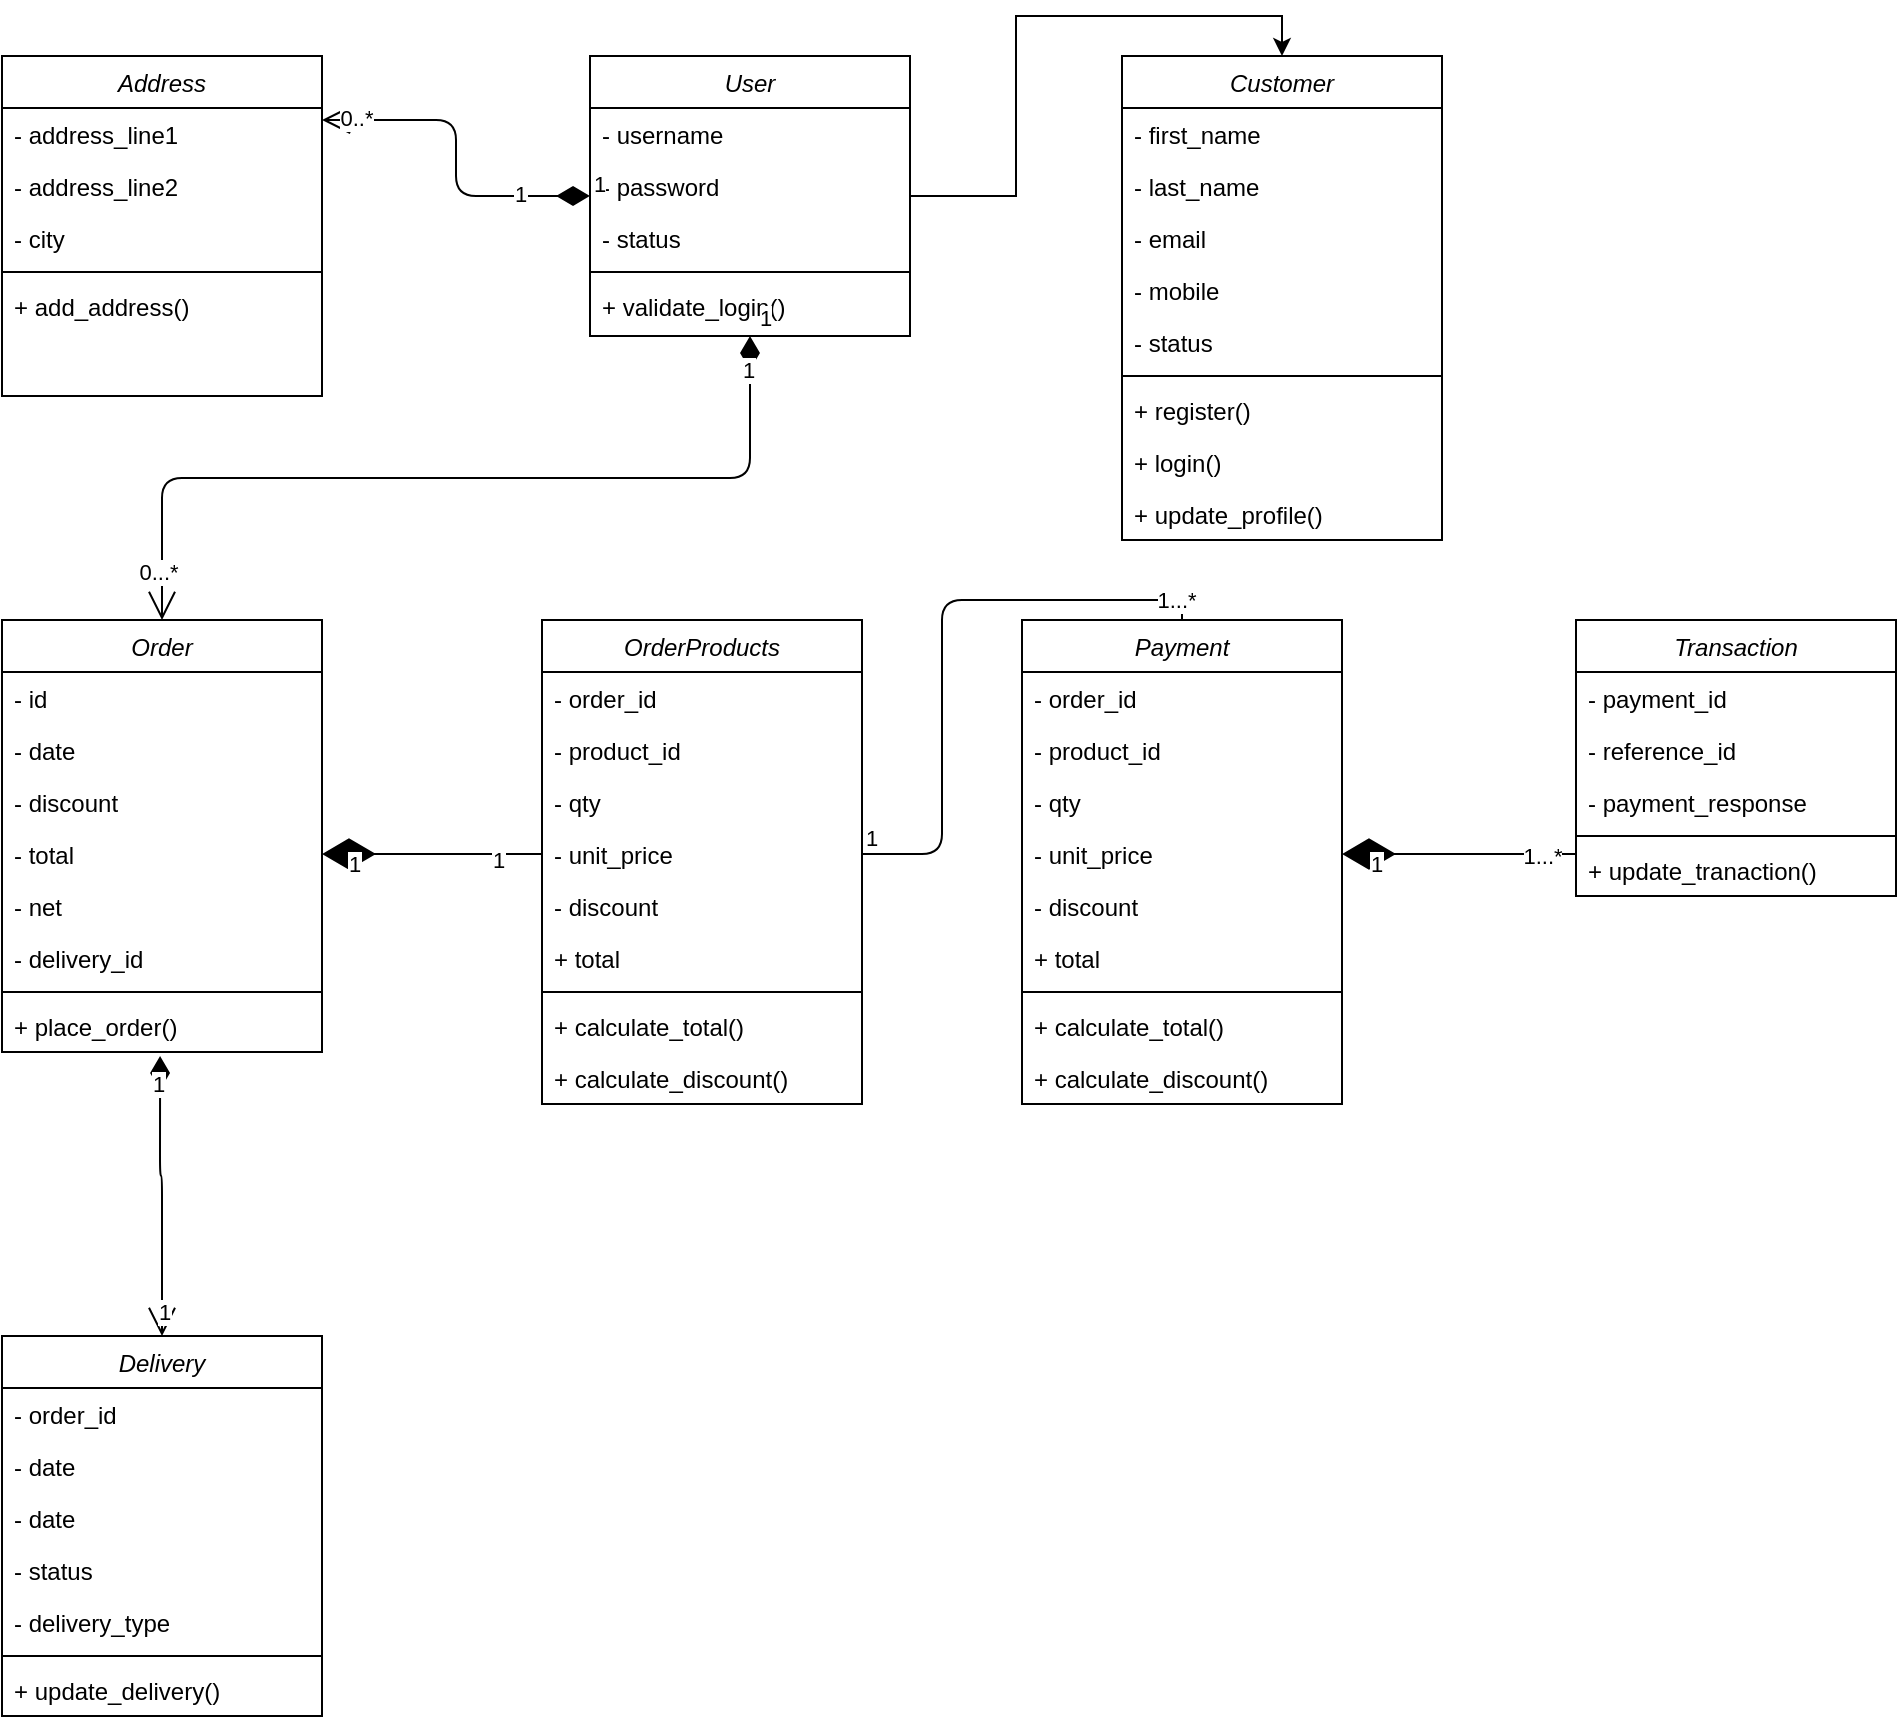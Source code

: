 <mxfile version="14.8.3" type="github">
  <diagram id="C5RBs43oDa-KdzZeNtuy" name="Page-1">
    <mxGraphModel dx="946" dy="535" grid="1" gridSize="10" guides="1" tooltips="1" connect="1" arrows="1" fold="1" page="1" pageScale="1" pageWidth="827" pageHeight="1169" math="0" shadow="0">
      <root>
        <mxCell id="WIyWlLk6GJQsqaUBKTNV-0" />
        <mxCell id="WIyWlLk6GJQsqaUBKTNV-1" parent="WIyWlLk6GJQsqaUBKTNV-0" />
        <mxCell id="zkfFHV4jXpPFQw0GAbJ--0" value="Customer" style="swimlane;fontStyle=2;align=center;verticalAlign=top;childLayout=stackLayout;horizontal=1;startSize=26;horizontalStack=0;resizeParent=1;resizeLast=0;collapsible=1;marginBottom=0;rounded=0;shadow=0;strokeWidth=1;" parent="WIyWlLk6GJQsqaUBKTNV-1" vertex="1">
          <mxGeometry x="600" y="40" width="160" height="242" as="geometry">
            <mxRectangle x="230" y="140" width="160" height="26" as="alternateBounds" />
          </mxGeometry>
        </mxCell>
        <mxCell id="zkfFHV4jXpPFQw0GAbJ--1" value="- first_name" style="text;align=left;verticalAlign=top;spacingLeft=4;spacingRight=4;overflow=hidden;rotatable=0;points=[[0,0.5],[1,0.5]];portConstraint=eastwest;" parent="zkfFHV4jXpPFQw0GAbJ--0" vertex="1">
          <mxGeometry y="26" width="160" height="26" as="geometry" />
        </mxCell>
        <mxCell id="zkfFHV4jXpPFQw0GAbJ--2" value="- last_name" style="text;align=left;verticalAlign=top;spacingLeft=4;spacingRight=4;overflow=hidden;rotatable=0;points=[[0,0.5],[1,0.5]];portConstraint=eastwest;rounded=0;shadow=0;html=0;" parent="zkfFHV4jXpPFQw0GAbJ--0" vertex="1">
          <mxGeometry y="52" width="160" height="26" as="geometry" />
        </mxCell>
        <mxCell id="zkfFHV4jXpPFQw0GAbJ--3" value="- email" style="text;align=left;verticalAlign=top;spacingLeft=4;spacingRight=4;overflow=hidden;rotatable=0;points=[[0,0.5],[1,0.5]];portConstraint=eastwest;rounded=0;shadow=0;html=0;" parent="zkfFHV4jXpPFQw0GAbJ--0" vertex="1">
          <mxGeometry y="78" width="160" height="26" as="geometry" />
        </mxCell>
        <mxCell id="GveiFB2TSvd0suHK-F-r-6" value="- mobile" style="text;align=left;verticalAlign=top;spacingLeft=4;spacingRight=4;overflow=hidden;rotatable=0;points=[[0,0.5],[1,0.5]];portConstraint=eastwest;rounded=0;shadow=0;html=0;" vertex="1" parent="zkfFHV4jXpPFQw0GAbJ--0">
          <mxGeometry y="104" width="160" height="26" as="geometry" />
        </mxCell>
        <mxCell id="GveiFB2TSvd0suHK-F-r-8" value="- status" style="text;align=left;verticalAlign=top;spacingLeft=4;spacingRight=4;overflow=hidden;rotatable=0;points=[[0,0.5],[1,0.5]];portConstraint=eastwest;rounded=0;shadow=0;html=0;" vertex="1" parent="zkfFHV4jXpPFQw0GAbJ--0">
          <mxGeometry y="130" width="160" height="26" as="geometry" />
        </mxCell>
        <mxCell id="zkfFHV4jXpPFQw0GAbJ--4" value="" style="line;html=1;strokeWidth=1;align=left;verticalAlign=middle;spacingTop=-1;spacingLeft=3;spacingRight=3;rotatable=0;labelPosition=right;points=[];portConstraint=eastwest;" parent="zkfFHV4jXpPFQw0GAbJ--0" vertex="1">
          <mxGeometry y="156" width="160" height="8" as="geometry" />
        </mxCell>
        <mxCell id="zkfFHV4jXpPFQw0GAbJ--5" value="+ register()" style="text;align=left;verticalAlign=top;spacingLeft=4;spacingRight=4;overflow=hidden;rotatable=0;points=[[0,0.5],[1,0.5]];portConstraint=eastwest;" parent="zkfFHV4jXpPFQw0GAbJ--0" vertex="1">
          <mxGeometry y="164" width="160" height="26" as="geometry" />
        </mxCell>
        <mxCell id="GveiFB2TSvd0suHK-F-r-28" value="+ login()" style="text;align=left;verticalAlign=top;spacingLeft=4;spacingRight=4;overflow=hidden;rotatable=0;points=[[0,0.5],[1,0.5]];portConstraint=eastwest;" vertex="1" parent="zkfFHV4jXpPFQw0GAbJ--0">
          <mxGeometry y="190" width="160" height="26" as="geometry" />
        </mxCell>
        <mxCell id="GveiFB2TSvd0suHK-F-r-27" value="+ update_profile()" style="text;align=left;verticalAlign=top;spacingLeft=4;spacingRight=4;overflow=hidden;rotatable=0;points=[[0,0.5],[1,0.5]];portConstraint=eastwest;" vertex="1" parent="zkfFHV4jXpPFQw0GAbJ--0">
          <mxGeometry y="216" width="160" height="26" as="geometry" />
        </mxCell>
        <mxCell id="GveiFB2TSvd0suHK-F-r-9" value="Address" style="swimlane;fontStyle=2;align=center;verticalAlign=top;childLayout=stackLayout;horizontal=1;startSize=26;horizontalStack=0;resizeParent=1;resizeLast=0;collapsible=1;marginBottom=0;rounded=0;shadow=0;strokeWidth=1;" vertex="1" parent="WIyWlLk6GJQsqaUBKTNV-1">
          <mxGeometry x="40" y="40" width="160" height="170" as="geometry">
            <mxRectangle x="230" y="140" width="160" height="26" as="alternateBounds" />
          </mxGeometry>
        </mxCell>
        <mxCell id="GveiFB2TSvd0suHK-F-r-11" value="- address_line1" style="text;align=left;verticalAlign=top;spacingLeft=4;spacingRight=4;overflow=hidden;rotatable=0;points=[[0,0.5],[1,0.5]];portConstraint=eastwest;rounded=0;shadow=0;html=0;" vertex="1" parent="GveiFB2TSvd0suHK-F-r-9">
          <mxGeometry y="26" width="160" height="26" as="geometry" />
        </mxCell>
        <mxCell id="GveiFB2TSvd0suHK-F-r-12" value="- address_line2" style="text;align=left;verticalAlign=top;spacingLeft=4;spacingRight=4;overflow=hidden;rotatable=0;points=[[0,0.5],[1,0.5]];portConstraint=eastwest;rounded=0;shadow=0;html=0;" vertex="1" parent="GveiFB2TSvd0suHK-F-r-9">
          <mxGeometry y="52" width="160" height="26" as="geometry" />
        </mxCell>
        <mxCell id="GveiFB2TSvd0suHK-F-r-13" value="- city" style="text;align=left;verticalAlign=top;spacingLeft=4;spacingRight=4;overflow=hidden;rotatable=0;points=[[0,0.5],[1,0.5]];portConstraint=eastwest;rounded=0;shadow=0;html=0;" vertex="1" parent="GveiFB2TSvd0suHK-F-r-9">
          <mxGeometry y="78" width="160" height="26" as="geometry" />
        </mxCell>
        <mxCell id="GveiFB2TSvd0suHK-F-r-16" value="" style="line;html=1;strokeWidth=1;align=left;verticalAlign=middle;spacingTop=-1;spacingLeft=3;spacingRight=3;rotatable=0;labelPosition=right;points=[];portConstraint=eastwest;" vertex="1" parent="GveiFB2TSvd0suHK-F-r-9">
          <mxGeometry y="104" width="160" height="8" as="geometry" />
        </mxCell>
        <mxCell id="GveiFB2TSvd0suHK-F-r-17" value="+ add_address()" style="text;align=left;verticalAlign=top;spacingLeft=4;spacingRight=4;overflow=hidden;rotatable=0;points=[[0,0.5],[1,0.5]];portConstraint=eastwest;" vertex="1" parent="GveiFB2TSvd0suHK-F-r-9">
          <mxGeometry y="112" width="160" height="26" as="geometry" />
        </mxCell>
        <mxCell id="GveiFB2TSvd0suHK-F-r-29" style="edgeStyle=orthogonalEdgeStyle;rounded=0;orthogonalLoop=1;jettySize=auto;html=1;entryX=0.5;entryY=0;entryDx=0;entryDy=0;" edge="1" parent="WIyWlLk6GJQsqaUBKTNV-1" source="GveiFB2TSvd0suHK-F-r-18" target="zkfFHV4jXpPFQw0GAbJ--0">
          <mxGeometry relative="1" as="geometry" />
        </mxCell>
        <mxCell id="GveiFB2TSvd0suHK-F-r-18" value="User" style="swimlane;fontStyle=2;align=center;verticalAlign=top;childLayout=stackLayout;horizontal=1;startSize=26;horizontalStack=0;resizeParent=1;resizeLast=0;collapsible=1;marginBottom=0;rounded=0;shadow=0;strokeWidth=1;" vertex="1" parent="WIyWlLk6GJQsqaUBKTNV-1">
          <mxGeometry x="334" y="40" width="160" height="140" as="geometry">
            <mxRectangle x="230" y="140" width="160" height="26" as="alternateBounds" />
          </mxGeometry>
        </mxCell>
        <mxCell id="GveiFB2TSvd0suHK-F-r-19" value="- username" style="text;align=left;verticalAlign=top;spacingLeft=4;spacingRight=4;overflow=hidden;rotatable=0;points=[[0,0.5],[1,0.5]];portConstraint=eastwest;" vertex="1" parent="GveiFB2TSvd0suHK-F-r-18">
          <mxGeometry y="26" width="160" height="26" as="geometry" />
        </mxCell>
        <mxCell id="GveiFB2TSvd0suHK-F-r-20" value="- password" style="text;align=left;verticalAlign=top;spacingLeft=4;spacingRight=4;overflow=hidden;rotatable=0;points=[[0,0.5],[1,0.5]];portConstraint=eastwest;rounded=0;shadow=0;html=0;" vertex="1" parent="GveiFB2TSvd0suHK-F-r-18">
          <mxGeometry y="52" width="160" height="26" as="geometry" />
        </mxCell>
        <mxCell id="GveiFB2TSvd0suHK-F-r-21" value="- status" style="text;align=left;verticalAlign=top;spacingLeft=4;spacingRight=4;overflow=hidden;rotatable=0;points=[[0,0.5],[1,0.5]];portConstraint=eastwest;rounded=0;shadow=0;html=0;" vertex="1" parent="GveiFB2TSvd0suHK-F-r-18">
          <mxGeometry y="78" width="160" height="26" as="geometry" />
        </mxCell>
        <mxCell id="GveiFB2TSvd0suHK-F-r-25" value="" style="line;html=1;strokeWidth=1;align=left;verticalAlign=middle;spacingTop=-1;spacingLeft=3;spacingRight=3;rotatable=0;labelPosition=right;points=[];portConstraint=eastwest;" vertex="1" parent="GveiFB2TSvd0suHK-F-r-18">
          <mxGeometry y="104" width="160" height="8" as="geometry" />
        </mxCell>
        <mxCell id="GveiFB2TSvd0suHK-F-r-26" value="+ validate_login()" style="text;align=left;verticalAlign=top;spacingLeft=4;spacingRight=4;overflow=hidden;rotatable=0;points=[[0,0.5],[1,0.5]];portConstraint=eastwest;" vertex="1" parent="GveiFB2TSvd0suHK-F-r-18">
          <mxGeometry y="112" width="160" height="26" as="geometry" />
        </mxCell>
        <mxCell id="GveiFB2TSvd0suHK-F-r-41" value="1" style="endArrow=open;html=1;endSize=12;startArrow=diamondThin;startSize=14;startFill=1;edgeStyle=orthogonalEdgeStyle;align=left;verticalAlign=bottom;entryX=1;entryY=0.231;entryDx=0;entryDy=0;entryPerimeter=0;" edge="1" parent="WIyWlLk6GJQsqaUBKTNV-1" source="GveiFB2TSvd0suHK-F-r-18" target="GveiFB2TSvd0suHK-F-r-11">
          <mxGeometry x="-1" y="3" relative="1" as="geometry">
            <mxPoint x="100" y="350" as="sourcePoint" />
            <mxPoint x="260" y="350" as="targetPoint" />
          </mxGeometry>
        </mxCell>
        <mxCell id="GveiFB2TSvd0suHK-F-r-42" value="1" style="edgeLabel;html=1;align=center;verticalAlign=middle;resizable=0;points=[];" vertex="1" connectable="0" parent="GveiFB2TSvd0suHK-F-r-41">
          <mxGeometry x="-0.593" y="-1" relative="1" as="geometry">
            <mxPoint as="offset" />
          </mxGeometry>
        </mxCell>
        <mxCell id="GveiFB2TSvd0suHK-F-r-43" value="0..*" style="edgeLabel;html=1;align=center;verticalAlign=middle;resizable=0;points=[];" vertex="1" connectable="0" parent="GveiFB2TSvd0suHK-F-r-41">
          <mxGeometry x="0.802" y="-1" relative="1" as="geometry">
            <mxPoint as="offset" />
          </mxGeometry>
        </mxCell>
        <mxCell id="GveiFB2TSvd0suHK-F-r-44" value="Order" style="swimlane;fontStyle=2;align=center;verticalAlign=top;childLayout=stackLayout;horizontal=1;startSize=26;horizontalStack=0;resizeParent=1;resizeLast=0;collapsible=1;marginBottom=0;rounded=0;shadow=0;strokeWidth=1;" vertex="1" parent="WIyWlLk6GJQsqaUBKTNV-1">
          <mxGeometry x="40" y="322" width="160" height="216" as="geometry">
            <mxRectangle x="230" y="140" width="160" height="26" as="alternateBounds" />
          </mxGeometry>
        </mxCell>
        <mxCell id="GveiFB2TSvd0suHK-F-r-45" value="- id" style="text;align=left;verticalAlign=top;spacingLeft=4;spacingRight=4;overflow=hidden;rotatable=0;points=[[0,0.5],[1,0.5]];portConstraint=eastwest;" vertex="1" parent="GveiFB2TSvd0suHK-F-r-44">
          <mxGeometry y="26" width="160" height="26" as="geometry" />
        </mxCell>
        <mxCell id="GveiFB2TSvd0suHK-F-r-46" value="- date" style="text;align=left;verticalAlign=top;spacingLeft=4;spacingRight=4;overflow=hidden;rotatable=0;points=[[0,0.5],[1,0.5]];portConstraint=eastwest;rounded=0;shadow=0;html=0;" vertex="1" parent="GveiFB2TSvd0suHK-F-r-44">
          <mxGeometry y="52" width="160" height="26" as="geometry" />
        </mxCell>
        <mxCell id="GveiFB2TSvd0suHK-F-r-47" value="- discount" style="text;align=left;verticalAlign=top;spacingLeft=4;spacingRight=4;overflow=hidden;rotatable=0;points=[[0,0.5],[1,0.5]];portConstraint=eastwest;rounded=0;shadow=0;html=0;" vertex="1" parent="GveiFB2TSvd0suHK-F-r-44">
          <mxGeometry y="78" width="160" height="26" as="geometry" />
        </mxCell>
        <mxCell id="GveiFB2TSvd0suHK-F-r-48" value="- total" style="text;align=left;verticalAlign=top;spacingLeft=4;spacingRight=4;overflow=hidden;rotatable=0;points=[[0,0.5],[1,0.5]];portConstraint=eastwest;rounded=0;shadow=0;html=0;" vertex="1" parent="GveiFB2TSvd0suHK-F-r-44">
          <mxGeometry y="104" width="160" height="26" as="geometry" />
        </mxCell>
        <mxCell id="GveiFB2TSvd0suHK-F-r-79" value="- net" style="text;align=left;verticalAlign=top;spacingLeft=4;spacingRight=4;overflow=hidden;rotatable=0;points=[[0,0.5],[1,0.5]];portConstraint=eastwest;rounded=0;shadow=0;html=0;" vertex="1" parent="GveiFB2TSvd0suHK-F-r-44">
          <mxGeometry y="130" width="160" height="26" as="geometry" />
        </mxCell>
        <mxCell id="GveiFB2TSvd0suHK-F-r-49" value="- delivery_id" style="text;align=left;verticalAlign=top;spacingLeft=4;spacingRight=4;overflow=hidden;rotatable=0;points=[[0,0.5],[1,0.5]];portConstraint=eastwest;rounded=0;shadow=0;html=0;" vertex="1" parent="GveiFB2TSvd0suHK-F-r-44">
          <mxGeometry y="156" width="160" height="26" as="geometry" />
        </mxCell>
        <mxCell id="GveiFB2TSvd0suHK-F-r-50" value="" style="line;html=1;strokeWidth=1;align=left;verticalAlign=middle;spacingTop=-1;spacingLeft=3;spacingRight=3;rotatable=0;labelPosition=right;points=[];portConstraint=eastwest;" vertex="1" parent="GveiFB2TSvd0suHK-F-r-44">
          <mxGeometry y="182" width="160" height="8" as="geometry" />
        </mxCell>
        <mxCell id="GveiFB2TSvd0suHK-F-r-51" value="+ place_order()" style="text;align=left;verticalAlign=top;spacingLeft=4;spacingRight=4;overflow=hidden;rotatable=0;points=[[0,0.5],[1,0.5]];portConstraint=eastwest;" vertex="1" parent="GveiFB2TSvd0suHK-F-r-44">
          <mxGeometry y="190" width="160" height="26" as="geometry" />
        </mxCell>
        <mxCell id="GveiFB2TSvd0suHK-F-r-54" value="1" style="endArrow=open;html=1;endSize=12;startArrow=diamondThin;startSize=14;startFill=1;edgeStyle=orthogonalEdgeStyle;align=left;verticalAlign=bottom;exitX=0.5;exitY=1;exitDx=0;exitDy=0;entryX=0.5;entryY=0;entryDx=0;entryDy=0;" edge="1" parent="WIyWlLk6GJQsqaUBKTNV-1" source="GveiFB2TSvd0suHK-F-r-18" target="GveiFB2TSvd0suHK-F-r-44">
          <mxGeometry x="-1" y="3" relative="1" as="geometry">
            <mxPoint x="300" y="240" as="sourcePoint" />
            <mxPoint x="410" y="180" as="targetPoint" />
          </mxGeometry>
        </mxCell>
        <mxCell id="GveiFB2TSvd0suHK-F-r-55" value="0...*" style="edgeLabel;html=1;align=center;verticalAlign=middle;resizable=0;points=[];" vertex="1" connectable="0" parent="GveiFB2TSvd0suHK-F-r-54">
          <mxGeometry x="0.889" y="-2" relative="1" as="geometry">
            <mxPoint as="offset" />
          </mxGeometry>
        </mxCell>
        <mxCell id="GveiFB2TSvd0suHK-F-r-56" value="1" style="edgeLabel;html=1;align=center;verticalAlign=middle;resizable=0;points=[];" vertex="1" connectable="0" parent="GveiFB2TSvd0suHK-F-r-54">
          <mxGeometry x="-0.924" y="-1" relative="1" as="geometry">
            <mxPoint as="offset" />
          </mxGeometry>
        </mxCell>
        <mxCell id="GveiFB2TSvd0suHK-F-r-57" value="Delivery" style="swimlane;fontStyle=2;align=center;verticalAlign=top;childLayout=stackLayout;horizontal=1;startSize=26;horizontalStack=0;resizeParent=1;resizeLast=0;collapsible=1;marginBottom=0;rounded=0;shadow=0;strokeWidth=1;" vertex="1" parent="WIyWlLk6GJQsqaUBKTNV-1">
          <mxGeometry x="40" y="680" width="160" height="190" as="geometry">
            <mxRectangle x="230" y="140" width="160" height="26" as="alternateBounds" />
          </mxGeometry>
        </mxCell>
        <mxCell id="GveiFB2TSvd0suHK-F-r-58" value="- order_id" style="text;align=left;verticalAlign=top;spacingLeft=4;spacingRight=4;overflow=hidden;rotatable=0;points=[[0,0.5],[1,0.5]];portConstraint=eastwest;" vertex="1" parent="GveiFB2TSvd0suHK-F-r-57">
          <mxGeometry y="26" width="160" height="26" as="geometry" />
        </mxCell>
        <mxCell id="GveiFB2TSvd0suHK-F-r-70" value="- date" style="text;align=left;verticalAlign=top;spacingLeft=4;spacingRight=4;overflow=hidden;rotatable=0;points=[[0,0.5],[1,0.5]];portConstraint=eastwest;rounded=0;shadow=0;html=0;" vertex="1" parent="GveiFB2TSvd0suHK-F-r-57">
          <mxGeometry y="52" width="160" height="26" as="geometry" />
        </mxCell>
        <mxCell id="GveiFB2TSvd0suHK-F-r-59" value="- date" style="text;align=left;verticalAlign=top;spacingLeft=4;spacingRight=4;overflow=hidden;rotatable=0;points=[[0,0.5],[1,0.5]];portConstraint=eastwest;rounded=0;shadow=0;html=0;" vertex="1" parent="GveiFB2TSvd0suHK-F-r-57">
          <mxGeometry y="78" width="160" height="26" as="geometry" />
        </mxCell>
        <mxCell id="GveiFB2TSvd0suHK-F-r-60" value="- status" style="text;align=left;verticalAlign=top;spacingLeft=4;spacingRight=4;overflow=hidden;rotatable=0;points=[[0,0.5],[1,0.5]];portConstraint=eastwest;rounded=0;shadow=0;html=0;" vertex="1" parent="GveiFB2TSvd0suHK-F-r-57">
          <mxGeometry y="104" width="160" height="26" as="geometry" />
        </mxCell>
        <mxCell id="GveiFB2TSvd0suHK-F-r-61" value="- delivery_type" style="text;align=left;verticalAlign=top;spacingLeft=4;spacingRight=4;overflow=hidden;rotatable=0;points=[[0,0.5],[1,0.5]];portConstraint=eastwest;rounded=0;shadow=0;html=0;" vertex="1" parent="GveiFB2TSvd0suHK-F-r-57">
          <mxGeometry y="130" width="160" height="26" as="geometry" />
        </mxCell>
        <mxCell id="GveiFB2TSvd0suHK-F-r-63" value="" style="line;html=1;strokeWidth=1;align=left;verticalAlign=middle;spacingTop=-1;spacingLeft=3;spacingRight=3;rotatable=0;labelPosition=right;points=[];portConstraint=eastwest;" vertex="1" parent="GveiFB2TSvd0suHK-F-r-57">
          <mxGeometry y="156" width="160" height="8" as="geometry" />
        </mxCell>
        <mxCell id="GveiFB2TSvd0suHK-F-r-64" value="+ update_delivery()" style="text;align=left;verticalAlign=top;spacingLeft=4;spacingRight=4;overflow=hidden;rotatable=0;points=[[0,0.5],[1,0.5]];portConstraint=eastwest;" vertex="1" parent="GveiFB2TSvd0suHK-F-r-57">
          <mxGeometry y="164" width="160" height="26" as="geometry" />
        </mxCell>
        <mxCell id="GveiFB2TSvd0suHK-F-r-67" value="" style="endArrow=open;html=1;endSize=12;startArrow=diamondThin;startSize=14;startFill=1;edgeStyle=orthogonalEdgeStyle;align=left;verticalAlign=bottom;exitX=0.494;exitY=1.077;exitDx=0;exitDy=0;exitPerimeter=0;entryX=0.5;entryY=0;entryDx=0;entryDy=0;" edge="1" parent="WIyWlLk6GJQsqaUBKTNV-1" source="GveiFB2TSvd0suHK-F-r-51" target="GveiFB2TSvd0suHK-F-r-57">
          <mxGeometry x="-1" y="3" relative="1" as="geometry">
            <mxPoint x="110" y="550" as="sourcePoint" />
            <mxPoint x="200" y="651" as="targetPoint" />
            <Array as="points">
              <mxPoint x="119" y="600" />
              <mxPoint x="120" y="600" />
            </Array>
          </mxGeometry>
        </mxCell>
        <mxCell id="GveiFB2TSvd0suHK-F-r-68" value="1" style="edgeLabel;html=1;align=center;verticalAlign=middle;resizable=0;points=[];" vertex="1" connectable="0" parent="GveiFB2TSvd0suHK-F-r-67">
          <mxGeometry x="0.829" y="1" relative="1" as="geometry">
            <mxPoint as="offset" />
          </mxGeometry>
        </mxCell>
        <mxCell id="GveiFB2TSvd0suHK-F-r-69" value="1" style="edgeLabel;html=1;align=center;verticalAlign=middle;resizable=0;points=[];" vertex="1" connectable="0" parent="GveiFB2TSvd0suHK-F-r-67">
          <mxGeometry x="-0.802" y="-1" relative="1" as="geometry">
            <mxPoint as="offset" />
          </mxGeometry>
        </mxCell>
        <mxCell id="GveiFB2TSvd0suHK-F-r-71" value="OrderProducts" style="swimlane;fontStyle=2;align=center;verticalAlign=top;childLayout=stackLayout;horizontal=1;startSize=26;horizontalStack=0;resizeParent=1;resizeLast=0;collapsible=1;marginBottom=0;rounded=0;shadow=0;strokeWidth=1;" vertex="1" parent="WIyWlLk6GJQsqaUBKTNV-1">
          <mxGeometry x="310" y="322" width="160" height="242" as="geometry">
            <mxRectangle x="230" y="140" width="160" height="26" as="alternateBounds" />
          </mxGeometry>
        </mxCell>
        <mxCell id="GveiFB2TSvd0suHK-F-r-72" value="- order_id" style="text;align=left;verticalAlign=top;spacingLeft=4;spacingRight=4;overflow=hidden;rotatable=0;points=[[0,0.5],[1,0.5]];portConstraint=eastwest;" vertex="1" parent="GveiFB2TSvd0suHK-F-r-71">
          <mxGeometry y="26" width="160" height="26" as="geometry" />
        </mxCell>
        <mxCell id="GveiFB2TSvd0suHK-F-r-73" value="- product_id" style="text;align=left;verticalAlign=top;spacingLeft=4;spacingRight=4;overflow=hidden;rotatable=0;points=[[0,0.5],[1,0.5]];portConstraint=eastwest;rounded=0;shadow=0;html=0;" vertex="1" parent="GveiFB2TSvd0suHK-F-r-71">
          <mxGeometry y="52" width="160" height="26" as="geometry" />
        </mxCell>
        <mxCell id="GveiFB2TSvd0suHK-F-r-74" value="- qty" style="text;align=left;verticalAlign=top;spacingLeft=4;spacingRight=4;overflow=hidden;rotatable=0;points=[[0,0.5],[1,0.5]];portConstraint=eastwest;rounded=0;shadow=0;html=0;" vertex="1" parent="GveiFB2TSvd0suHK-F-r-71">
          <mxGeometry y="78" width="160" height="26" as="geometry" />
        </mxCell>
        <mxCell id="GveiFB2TSvd0suHK-F-r-75" value="- unit_price" style="text;align=left;verticalAlign=top;spacingLeft=4;spacingRight=4;overflow=hidden;rotatable=0;points=[[0,0.5],[1,0.5]];portConstraint=eastwest;rounded=0;shadow=0;html=0;" vertex="1" parent="GveiFB2TSvd0suHK-F-r-71">
          <mxGeometry y="104" width="160" height="26" as="geometry" />
        </mxCell>
        <mxCell id="GveiFB2TSvd0suHK-F-r-76" value="- discount" style="text;align=left;verticalAlign=top;spacingLeft=4;spacingRight=4;overflow=hidden;rotatable=0;points=[[0,0.5],[1,0.5]];portConstraint=eastwest;rounded=0;shadow=0;html=0;" vertex="1" parent="GveiFB2TSvd0suHK-F-r-71">
          <mxGeometry y="130" width="160" height="26" as="geometry" />
        </mxCell>
        <mxCell id="GveiFB2TSvd0suHK-F-r-81" value="+ total" style="text;align=left;verticalAlign=top;spacingLeft=4;spacingRight=4;overflow=hidden;rotatable=0;points=[[0,0.5],[1,0.5]];portConstraint=eastwest;" vertex="1" parent="GveiFB2TSvd0suHK-F-r-71">
          <mxGeometry y="156" width="160" height="26" as="geometry" />
        </mxCell>
        <mxCell id="GveiFB2TSvd0suHK-F-r-77" value="" style="line;html=1;strokeWidth=1;align=left;verticalAlign=middle;spacingTop=-1;spacingLeft=3;spacingRight=3;rotatable=0;labelPosition=right;points=[];portConstraint=eastwest;" vertex="1" parent="GveiFB2TSvd0suHK-F-r-71">
          <mxGeometry y="182" width="160" height="8" as="geometry" />
        </mxCell>
        <mxCell id="GveiFB2TSvd0suHK-F-r-80" value="+ calculate_total()" style="text;align=left;verticalAlign=top;spacingLeft=4;spacingRight=4;overflow=hidden;rotatable=0;points=[[0,0.5],[1,0.5]];portConstraint=eastwest;" vertex="1" parent="GveiFB2TSvd0suHK-F-r-71">
          <mxGeometry y="190" width="160" height="26" as="geometry" />
        </mxCell>
        <mxCell id="GveiFB2TSvd0suHK-F-r-78" value="+ calculate_discount()" style="text;align=left;verticalAlign=top;spacingLeft=4;spacingRight=4;overflow=hidden;rotatable=0;points=[[0,0.5],[1,0.5]];portConstraint=eastwest;" vertex="1" parent="GveiFB2TSvd0suHK-F-r-71">
          <mxGeometry y="216" width="160" height="26" as="geometry" />
        </mxCell>
        <mxCell id="GveiFB2TSvd0suHK-F-r-82" value="" style="endArrow=diamondThin;endFill=1;endSize=24;html=1;entryX=1;entryY=0.5;entryDx=0;entryDy=0;exitX=0;exitY=0.5;exitDx=0;exitDy=0;" edge="1" parent="WIyWlLk6GJQsqaUBKTNV-1" source="GveiFB2TSvd0suHK-F-r-75" target="GveiFB2TSvd0suHK-F-r-48">
          <mxGeometry width="160" relative="1" as="geometry">
            <mxPoint x="160" y="620" as="sourcePoint" />
            <mxPoint x="320" y="620" as="targetPoint" />
          </mxGeometry>
        </mxCell>
        <mxCell id="GveiFB2TSvd0suHK-F-r-83" value="1" style="edgeLabel;html=1;align=center;verticalAlign=middle;resizable=0;points=[];" vertex="1" connectable="0" parent="GveiFB2TSvd0suHK-F-r-82">
          <mxGeometry x="0.709" y="5" relative="1" as="geometry">
            <mxPoint as="offset" />
          </mxGeometry>
        </mxCell>
        <mxCell id="GveiFB2TSvd0suHK-F-r-84" value="1" style="edgeLabel;html=1;align=center;verticalAlign=middle;resizable=0;points=[];" vertex="1" connectable="0" parent="GveiFB2TSvd0suHK-F-r-82">
          <mxGeometry x="-0.6" y="3" relative="1" as="geometry">
            <mxPoint as="offset" />
          </mxGeometry>
        </mxCell>
        <mxCell id="GveiFB2TSvd0suHK-F-r-85" value="Payment" style="swimlane;fontStyle=2;align=center;verticalAlign=top;childLayout=stackLayout;horizontal=1;startSize=26;horizontalStack=0;resizeParent=1;resizeLast=0;collapsible=1;marginBottom=0;rounded=0;shadow=0;strokeWidth=1;" vertex="1" parent="WIyWlLk6GJQsqaUBKTNV-1">
          <mxGeometry x="550" y="322" width="160" height="242" as="geometry">
            <mxRectangle x="230" y="140" width="160" height="26" as="alternateBounds" />
          </mxGeometry>
        </mxCell>
        <mxCell id="GveiFB2TSvd0suHK-F-r-86" value="- order_id" style="text;align=left;verticalAlign=top;spacingLeft=4;spacingRight=4;overflow=hidden;rotatable=0;points=[[0,0.5],[1,0.5]];portConstraint=eastwest;" vertex="1" parent="GveiFB2TSvd0suHK-F-r-85">
          <mxGeometry y="26" width="160" height="26" as="geometry" />
        </mxCell>
        <mxCell id="GveiFB2TSvd0suHK-F-r-87" value="- product_id" style="text;align=left;verticalAlign=top;spacingLeft=4;spacingRight=4;overflow=hidden;rotatable=0;points=[[0,0.5],[1,0.5]];portConstraint=eastwest;rounded=0;shadow=0;html=0;" vertex="1" parent="GveiFB2TSvd0suHK-F-r-85">
          <mxGeometry y="52" width="160" height="26" as="geometry" />
        </mxCell>
        <mxCell id="GveiFB2TSvd0suHK-F-r-88" value="- qty" style="text;align=left;verticalAlign=top;spacingLeft=4;spacingRight=4;overflow=hidden;rotatable=0;points=[[0,0.5],[1,0.5]];portConstraint=eastwest;rounded=0;shadow=0;html=0;" vertex="1" parent="GveiFB2TSvd0suHK-F-r-85">
          <mxGeometry y="78" width="160" height="26" as="geometry" />
        </mxCell>
        <mxCell id="GveiFB2TSvd0suHK-F-r-89" value="- unit_price" style="text;align=left;verticalAlign=top;spacingLeft=4;spacingRight=4;overflow=hidden;rotatable=0;points=[[0,0.5],[1,0.5]];portConstraint=eastwest;rounded=0;shadow=0;html=0;" vertex="1" parent="GveiFB2TSvd0suHK-F-r-85">
          <mxGeometry y="104" width="160" height="26" as="geometry" />
        </mxCell>
        <mxCell id="GveiFB2TSvd0suHK-F-r-90" value="- discount" style="text;align=left;verticalAlign=top;spacingLeft=4;spacingRight=4;overflow=hidden;rotatable=0;points=[[0,0.5],[1,0.5]];portConstraint=eastwest;rounded=0;shadow=0;html=0;" vertex="1" parent="GveiFB2TSvd0suHK-F-r-85">
          <mxGeometry y="130" width="160" height="26" as="geometry" />
        </mxCell>
        <mxCell id="GveiFB2TSvd0suHK-F-r-91" value="+ total" style="text;align=left;verticalAlign=top;spacingLeft=4;spacingRight=4;overflow=hidden;rotatable=0;points=[[0,0.5],[1,0.5]];portConstraint=eastwest;" vertex="1" parent="GveiFB2TSvd0suHK-F-r-85">
          <mxGeometry y="156" width="160" height="26" as="geometry" />
        </mxCell>
        <mxCell id="GveiFB2TSvd0suHK-F-r-92" value="" style="line;html=1;strokeWidth=1;align=left;verticalAlign=middle;spacingTop=-1;spacingLeft=3;spacingRight=3;rotatable=0;labelPosition=right;points=[];portConstraint=eastwest;" vertex="1" parent="GveiFB2TSvd0suHK-F-r-85">
          <mxGeometry y="182" width="160" height="8" as="geometry" />
        </mxCell>
        <mxCell id="GveiFB2TSvd0suHK-F-r-93" value="+ calculate_total()" style="text;align=left;verticalAlign=top;spacingLeft=4;spacingRight=4;overflow=hidden;rotatable=0;points=[[0,0.5],[1,0.5]];portConstraint=eastwest;" vertex="1" parent="GveiFB2TSvd0suHK-F-r-85">
          <mxGeometry y="190" width="160" height="26" as="geometry" />
        </mxCell>
        <mxCell id="GveiFB2TSvd0suHK-F-r-94" value="+ calculate_discount()" style="text;align=left;verticalAlign=top;spacingLeft=4;spacingRight=4;overflow=hidden;rotatable=0;points=[[0,0.5],[1,0.5]];portConstraint=eastwest;" vertex="1" parent="GveiFB2TSvd0suHK-F-r-85">
          <mxGeometry y="216" width="160" height="26" as="geometry" />
        </mxCell>
        <mxCell id="GveiFB2TSvd0suHK-F-r-95" value="Transaction" style="swimlane;fontStyle=2;align=center;verticalAlign=top;childLayout=stackLayout;horizontal=1;startSize=26;horizontalStack=0;resizeParent=1;resizeLast=0;collapsible=1;marginBottom=0;rounded=0;shadow=0;strokeWidth=1;" vertex="1" parent="WIyWlLk6GJQsqaUBKTNV-1">
          <mxGeometry x="827" y="322" width="160" height="138" as="geometry">
            <mxRectangle x="230" y="140" width="160" height="26" as="alternateBounds" />
          </mxGeometry>
        </mxCell>
        <mxCell id="GveiFB2TSvd0suHK-F-r-96" value="- payment_id" style="text;align=left;verticalAlign=top;spacingLeft=4;spacingRight=4;overflow=hidden;rotatable=0;points=[[0,0.5],[1,0.5]];portConstraint=eastwest;" vertex="1" parent="GveiFB2TSvd0suHK-F-r-95">
          <mxGeometry y="26" width="160" height="26" as="geometry" />
        </mxCell>
        <mxCell id="GveiFB2TSvd0suHK-F-r-97" value="- reference_id" style="text;align=left;verticalAlign=top;spacingLeft=4;spacingRight=4;overflow=hidden;rotatable=0;points=[[0,0.5],[1,0.5]];portConstraint=eastwest;rounded=0;shadow=0;html=0;" vertex="1" parent="GveiFB2TSvd0suHK-F-r-95">
          <mxGeometry y="52" width="160" height="26" as="geometry" />
        </mxCell>
        <mxCell id="GveiFB2TSvd0suHK-F-r-98" value="- payment_response" style="text;align=left;verticalAlign=top;spacingLeft=4;spacingRight=4;overflow=hidden;rotatable=0;points=[[0,0.5],[1,0.5]];portConstraint=eastwest;rounded=0;shadow=0;html=0;" vertex="1" parent="GveiFB2TSvd0suHK-F-r-95">
          <mxGeometry y="78" width="160" height="26" as="geometry" />
        </mxCell>
        <mxCell id="GveiFB2TSvd0suHK-F-r-102" value="" style="line;html=1;strokeWidth=1;align=left;verticalAlign=middle;spacingTop=-1;spacingLeft=3;spacingRight=3;rotatable=0;labelPosition=right;points=[];portConstraint=eastwest;" vertex="1" parent="GveiFB2TSvd0suHK-F-r-95">
          <mxGeometry y="104" width="160" height="8" as="geometry" />
        </mxCell>
        <mxCell id="GveiFB2TSvd0suHK-F-r-103" value="+ update_tranaction()" style="text;align=left;verticalAlign=top;spacingLeft=4;spacingRight=4;overflow=hidden;rotatable=0;points=[[0,0.5],[1,0.5]];portConstraint=eastwest;" vertex="1" parent="GveiFB2TSvd0suHK-F-r-95">
          <mxGeometry y="112" width="160" height="26" as="geometry" />
        </mxCell>
        <mxCell id="GveiFB2TSvd0suHK-F-r-106" value="" style="endArrow=none;html=1;edgeStyle=orthogonalEdgeStyle;exitX=1;exitY=0.5;exitDx=0;exitDy=0;entryX=0.5;entryY=0;entryDx=0;entryDy=0;" edge="1" parent="WIyWlLk6GJQsqaUBKTNV-1" source="GveiFB2TSvd0suHK-F-r-75" target="GveiFB2TSvd0suHK-F-r-85">
          <mxGeometry relative="1" as="geometry">
            <mxPoint x="490" y="460" as="sourcePoint" />
            <mxPoint x="630" y="439" as="targetPoint" />
          </mxGeometry>
        </mxCell>
        <mxCell id="GveiFB2TSvd0suHK-F-r-107" value="1" style="edgeLabel;resizable=0;html=1;align=left;verticalAlign=bottom;" connectable="0" vertex="1" parent="GveiFB2TSvd0suHK-F-r-106">
          <mxGeometry x="-1" relative="1" as="geometry" />
        </mxCell>
        <mxCell id="GveiFB2TSvd0suHK-F-r-109" value="1...*" style="edgeLabel;html=1;align=center;verticalAlign=middle;resizable=0;points=[];" vertex="1" connectable="0" parent="GveiFB2TSvd0suHK-F-r-106">
          <mxGeometry x="0.913" relative="1" as="geometry">
            <mxPoint as="offset" />
          </mxGeometry>
        </mxCell>
        <mxCell id="GveiFB2TSvd0suHK-F-r-111" value="" style="endArrow=diamondThin;endFill=1;endSize=24;html=1;entryX=1;entryY=0.5;entryDx=0;entryDy=0;exitX=0;exitY=0.5;exitDx=0;exitDy=0;" edge="1" parent="WIyWlLk6GJQsqaUBKTNV-1" target="GveiFB2TSvd0suHK-F-r-89">
          <mxGeometry width="160" relative="1" as="geometry">
            <mxPoint x="827" y="439" as="sourcePoint" />
            <mxPoint x="650" y="620" as="targetPoint" />
          </mxGeometry>
        </mxCell>
        <mxCell id="GveiFB2TSvd0suHK-F-r-112" value="1" style="edgeLabel;html=1;align=center;verticalAlign=middle;resizable=0;points=[];" vertex="1" connectable="0" parent="GveiFB2TSvd0suHK-F-r-111">
          <mxGeometry x="0.709" y="5" relative="1" as="geometry">
            <mxPoint as="offset" />
          </mxGeometry>
        </mxCell>
        <mxCell id="GveiFB2TSvd0suHK-F-r-113" value="1" style="edgeLabel;html=1;align=center;verticalAlign=middle;resizable=0;points=[];" vertex="1" connectable="0" parent="GveiFB2TSvd0suHK-F-r-111">
          <mxGeometry x="-0.6" y="3" relative="1" as="geometry">
            <mxPoint as="offset" />
          </mxGeometry>
        </mxCell>
        <mxCell id="GveiFB2TSvd0suHK-F-r-114" value="1...*" style="edgeLabel;html=1;align=center;verticalAlign=middle;resizable=0;points=[];" vertex="1" connectable="0" parent="GveiFB2TSvd0suHK-F-r-111">
          <mxGeometry x="-0.709" y="1" relative="1" as="geometry">
            <mxPoint as="offset" />
          </mxGeometry>
        </mxCell>
      </root>
    </mxGraphModel>
  </diagram>
</mxfile>
